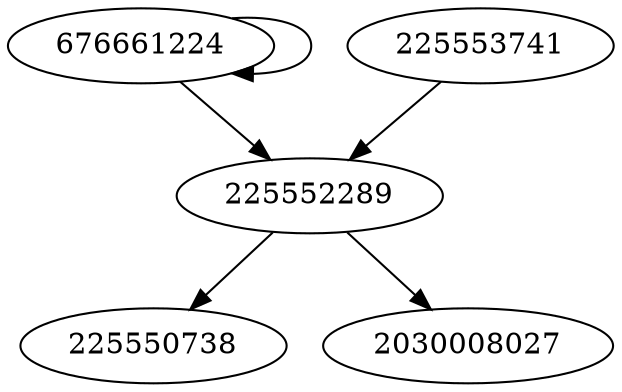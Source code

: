digraph  {
225552289;
676661224;
225553741;
225550738;
2030008027;
225552289 -> 225550738;
225552289 -> 2030008027;
676661224 -> 225552289;
676661224 -> 676661224;
225553741 -> 225552289;
}
